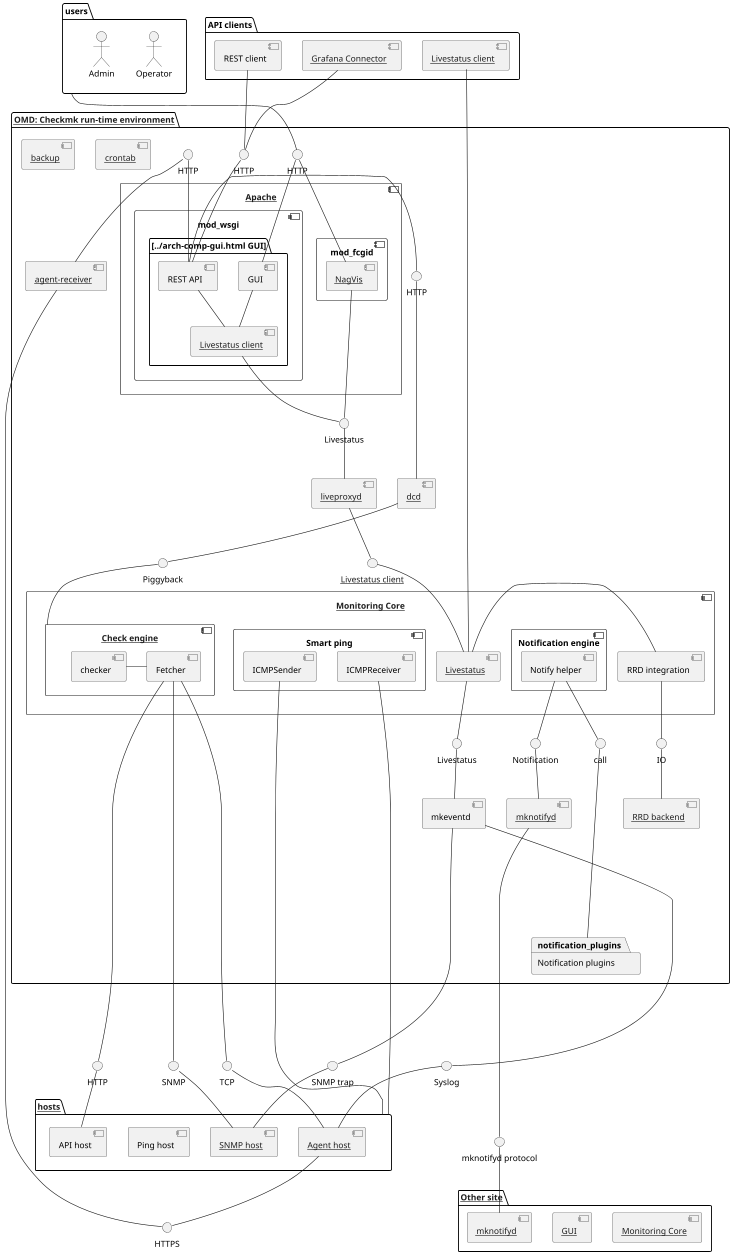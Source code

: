 @startuml
skinparam componentStyle uml2
skinparam monochrome true
' Remove shadows
skinparam shadowing false
scale 0.6

package users {
    actor "Operator" as operator
    actor "Admin" as admin
}

package "API clients" as api_clients {
    component "[[../arch-comp-grafana-connector.html Grafana Connector]]" as grafana_connector
    component "REST client" as rest_api_client
    component "[[../arch-comp-livestatus-client.html Livestatus client]]" as external_livestatus_client
}

package "[[../arch-comp-omd.html OMD: Checkmk run-time environment]]" as omd {
    interface HTTP as http_gui
    interface HTTP as http_rest_api
    interface HTTP as http_agent_receiver_rest_api

    component "[[../arch-comp-apache.html Apache]]" as apache {
        component "mod_wsgi" as mod_wsgi {
            package "[[../arch-comp-gui.html GUI]]" {
                component GUI
                component "REST API" as rest_api
                component "[[../arch-comp-livestatus-client.html Livestatus client]]" as apache_livestatus_client
            }
        }
        component mod_fcgid {
            component "[[../arch-comp-nagvis.html NagVis]]" as nagvis
        }
    }
    interface Livestatus as apache_livestatus

    component "[[../arch-comp-agent-receiver.html agent-receiver]]" as agent_receiver

    component "[[../arch-comp-core.html Monitoring Core]]" as cmc {
        component "RRD integration" as rrd_integration
        component "[[../arch-comp-livestatus.html Livestatus]]" as cmc_livestatus_server
        component "[[../arch-comp-checkengine.html Check engine]]" as check_engine {
            component checker
            component Fetcher
        }
        component "Smart ping" as smart_ping {
            component ICMPReceiver
            component ICMPSender
        }
        component "Notification engine" as cmc_notify {
            component "Notify helper" as notify_helper
        }
    }
    interface "call" as call_notification_plugins

    component "[[../arch-comp-crontab.html crontab]]" as crontab
    component "[[../arch-comp-backup.html backup]]" as backup

    component "[[../arch-comp-liveproxyd.html liveproxyd]]" as liveproxyd
    interface "[[../arch-comp-livestatus-client.html Livestatus client]]" as liveproxyd_livestatus_client

    component "[[../arch-comp-dcd.html dcd]]" as dcd
    interface "HTTP" as dcd_web_api_client
    interface Piggyback as dcd_piggyback

    component mkeventd
    interface Livestatus as mkeventd_livestatus

    component "[[../arch-comp-mknotifyd.html mknotifyd]]" as mknotifyd
    interface Notification as mknotifyd_notification

    component "[[../arch-comp-rrd-backend.html RRD backend]]" as rrd_backend
    interface "IO" as rrd_io

    package "Notification plugins" as notification_plugins
}

package "[[../arch-comp-distributed.html Other site]]" as other_site {
    component "[[../arch-comp-core.html Monitoring Core]]" as cmc_other_site
    component "[[../arch-comp-gui.html GUI]]" as gui_other_site
    component "[[../arch-comp-mknotifyd.html mknotifyd]]" as mknotifyd_other_site
}
interface "mknotifyd protocol" as mknotifyd_protocol

package "[[../arch-comp-hosts.html hosts]]" as hosts {
    component "[[../arch-comp-hosts.html Agent host]]" as agent_based_host
    component "[[../arch-comp-hosts.html SNMP host]]" as snmp_host
    component "Ping host"
    component "API host" as api_hosts
}

interface TCP
interface Syslog
interface SNMP
interface "SNMP trap" as trap
interface HTTP as api_hosts_http
interface HTTPS as https_agent_receiver

users -- http_gui
rest_api_client -- http_rest_api
grafana_connector -- http_rest_api

http_gui -- GUI
http_gui -- nagvis
http_rest_api -- rest_api

http_agent_receiver_rest_api -- rest_api
http_agent_receiver_rest_api -- agent_receiver
agent_receiver -- https_agent_receiver

GUI -- apache_livestatus_client
rest_api -- apache_livestatus_client
apache_livestatus_client -- apache_livestatus
nagvis -- apache_livestatus
apache_livestatus -- liveproxyd

liveproxyd -- liveproxyd_livestatus_client
liveproxyd_livestatus_client -- cmc_livestatus_server

dcd_web_api_client -- dcd
dcd -- dcd_piggyback
dcd_web_api_client - rest_api
dcd_piggyback -- check_engine

' Help visualization
notify_helper -[hidden]r-> rrd_integration
rrd_integration - cmc_livestatus_server
checker - Fetcher

external_livestatus_client -- cmc_livestatus_server
Fetcher ------ TCP
Fetcher ------ SNMP
Fetcher ------ api_hosts_http
TCP -- agent_based_host
SNMP -- snmp_host
api_hosts_http -- api_hosts
ICMPSender ----- hosts
ICMPReceiver ----- hosts

rrd_integration -- rrd_io
rrd_io -- rrd_backend

notify_helper -- call_notification_plugins
call_notification_plugins ----- notification_plugins
notify_helper -- mknotifyd_notification
mknotifyd_notification -- mknotifyd
mknotifyd ------- mknotifyd_protocol
mknotifyd_protocol -- mknotifyd_other_site

cmc_livestatus_server -- mkeventd_livestatus
mkeventd_livestatus -- mkeventd
mkeventd --- Syslog
Syslog -- agent_based_host
agent_based_host -- https_agent_receiver
mkeventd ------ trap
trap -- snmp_host

@enduml
